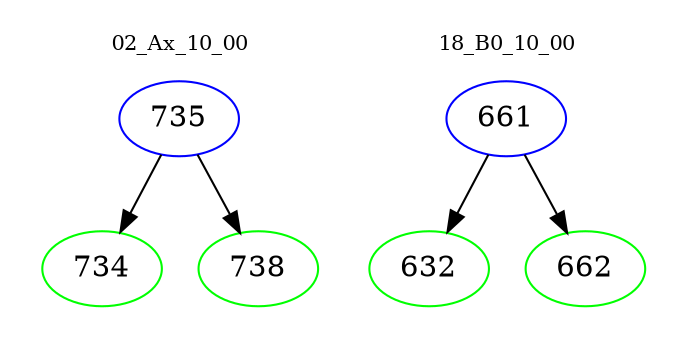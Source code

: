 digraph{
subgraph cluster_0 {
color = white
label = "02_Ax_10_00";
fontsize=10;
T0_735 [label="735", color="blue"]
T0_735 -> T0_734 [color="black"]
T0_734 [label="734", color="green"]
T0_735 -> T0_738 [color="black"]
T0_738 [label="738", color="green"]
}
subgraph cluster_1 {
color = white
label = "18_B0_10_00";
fontsize=10;
T1_661 [label="661", color="blue"]
T1_661 -> T1_632 [color="black"]
T1_632 [label="632", color="green"]
T1_661 -> T1_662 [color="black"]
T1_662 [label="662", color="green"]
}
}
